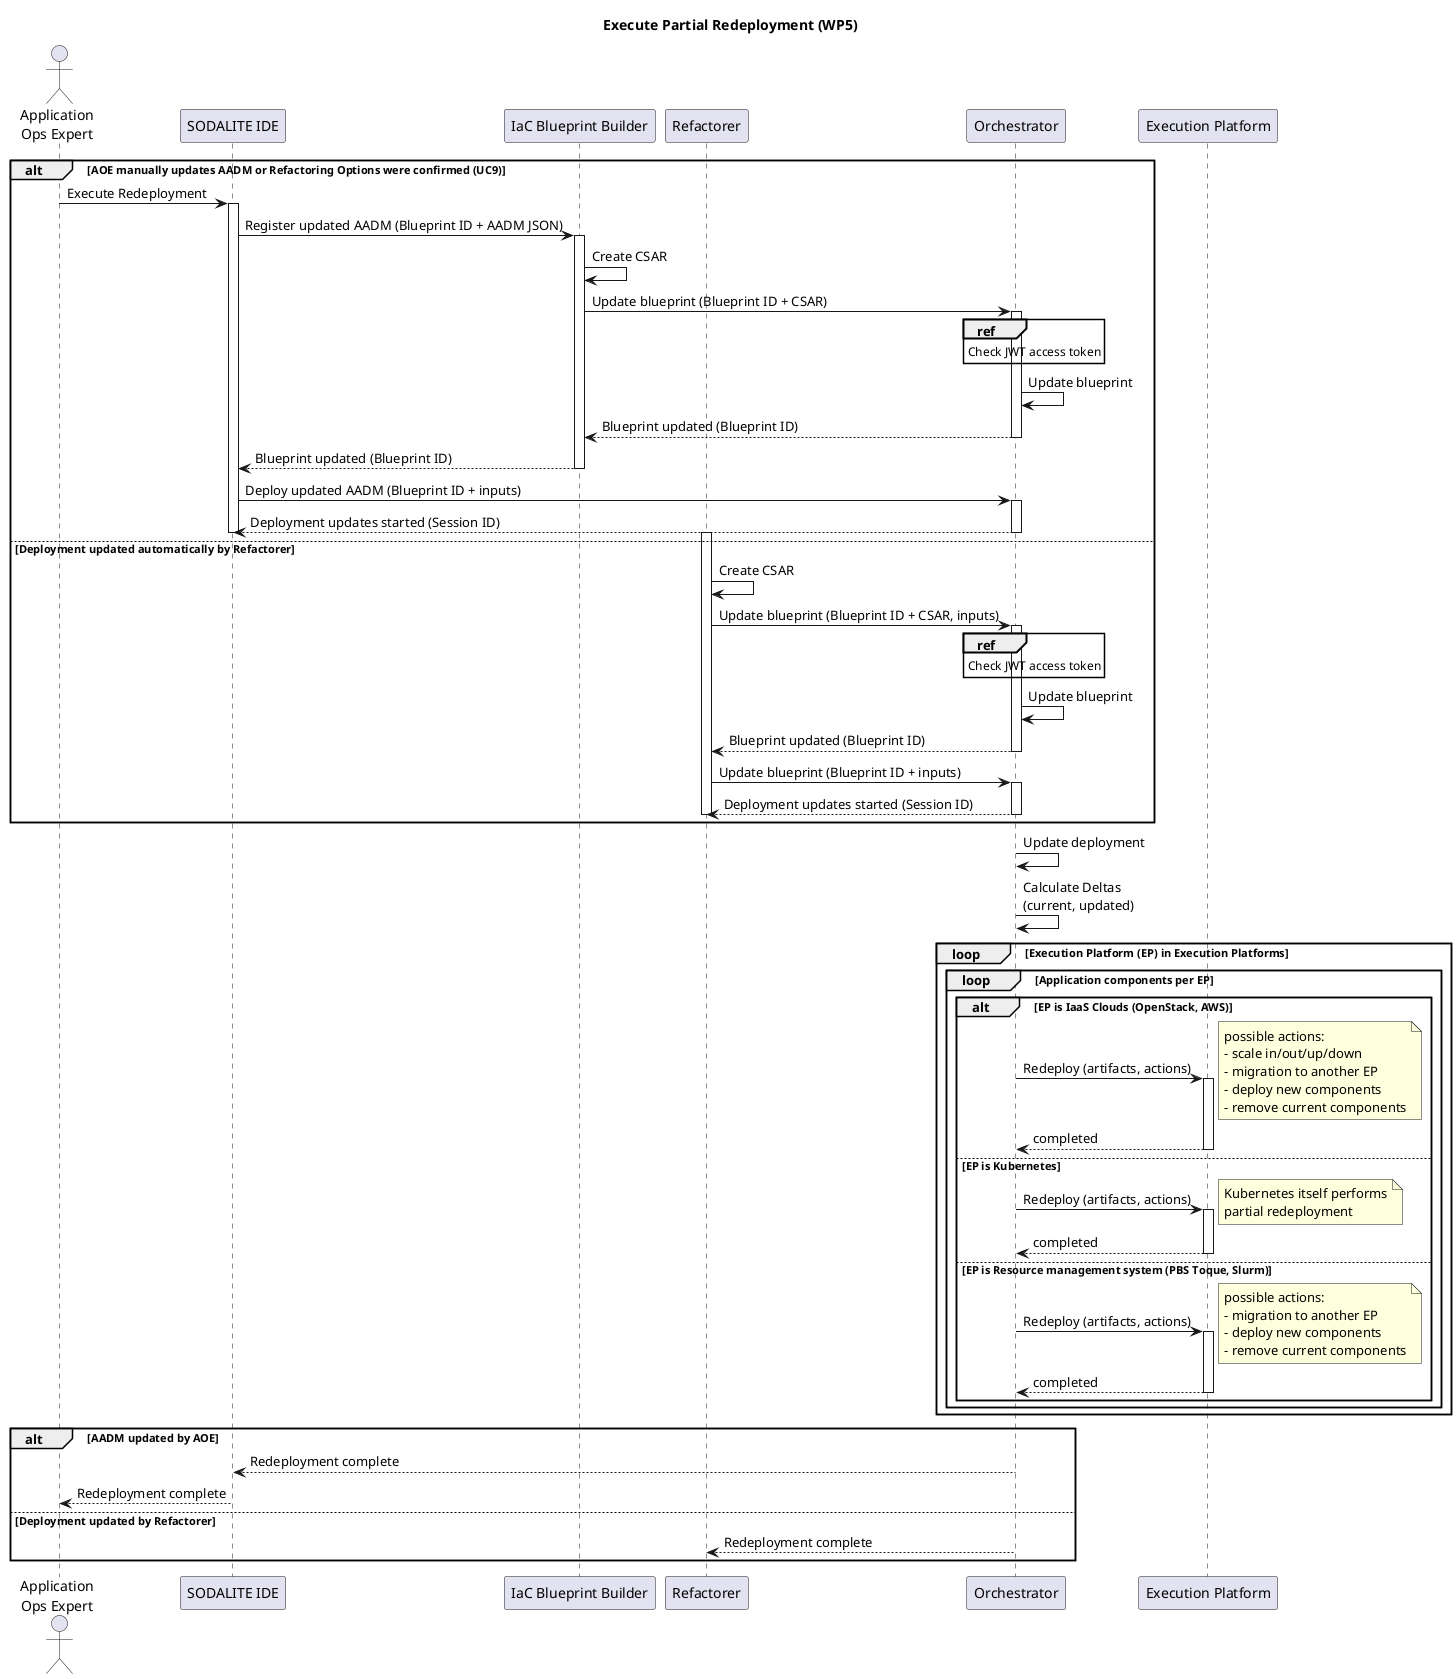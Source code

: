 @startuml

title Execute Partial Redeployment (WP5)

actor "Application\nOps Expert" as ops
participant "SODALITE IDE" as ide
participant "IaC Blueprint Builder" as builder
participant "Refactorer" as refactorer
participant Orchestrator as orch
participant "Execution Platform" as res

alt AOE manually updates AADM or Refactoring Options were confirmed (UC9)
  ops->ide: Execute Redeployment
  activate ide
  ide->builder: Register updated AADM (Blueprint ID + AADM JSON)
  activate builder
  builder->builder: Create CSAR
  builder->orch: Update blueprint (Blueprint ID + CSAR)
  activate orch
  ref over orch: Check JWT access token
  orch->orch: Update blueprint
  orch-->builder: Blueprint updated (Blueprint ID)
  deactivate orch
  builder-->ide: Blueprint updated (Blueprint ID)
  deactivate builder
  ide->orch: Deploy updated AADM (Blueprint ID + inputs)
  activate orch
  orch-->ide: Deployment updates started (Session ID)
  deactivate orch
  deactivate ide
else Deployment updated automatically by Refactorer
  activate refactorer
  refactorer->refactorer: Create CSAR
  refactorer->orch: Update blueprint (Blueprint ID + CSAR, inputs)
  activate orch
  ref over orch: Check JWT access token
  orch->orch: Update blueprint
  orch-->refactorer: Blueprint updated (Blueprint ID)
  deactivate orch
  refactorer->orch: Update blueprint (Blueprint ID + inputs)
  activate orch
  orch-->refactorer: Deployment updates started (Session ID)
  deactivate orch
  deactivate refactorer
end

activate orch
orch->orch: Update deployment
orch->orch: Calculate Deltas \n(current, updated)
loop Execution Platform (EP) in Execution Platforms
  loop Application components per EP
    alt EP is IaaS Clouds (OpenStack, AWS)
      orch->res: Redeploy (artifacts, actions)
      activate res
      note right
        possible actions:
        - scale in/out/up/down
        - migration to another EP
        - deploy new components
        - remove current components
      end note
      orch<--res: completed
      deactivate res

    else EP is Kubernetes
      orch->res: Redeploy (artifacts, actions)
      activate res
      note right
        Kubernetes itself performs
        partial redeployment
      end note
      orch<--res: completed
      deactivate res

    else EP is Resource management system (PBS Toque, Slurm)
      orch->res: Redeploy (artifacts, actions)
      activate res
      note right
        possible actions:
        - migration to another EP
        - deploy new components
        - remove current components
      end note
      orch<--res: completed
      deactivate res
    end
  end
end

alt AADM updated by AOE
  orch-->ide: Redeployment complete
  deactivate ide
  ide-->ops: Redeployment complete
else Deployment updated by Refactorer
  orch-->refactorer: Redeployment complete
  deactivate refactorer
end

@enduml
